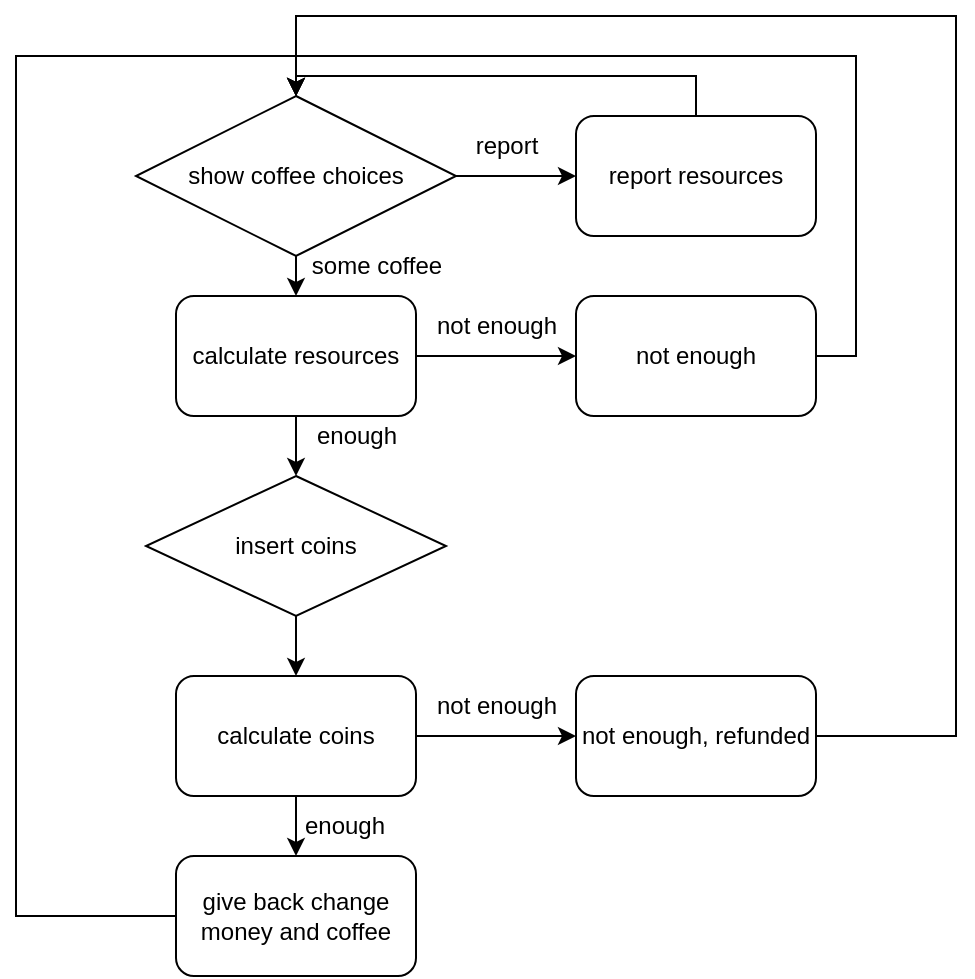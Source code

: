 <mxfile version="20.8.3" type="device"><diagram id="C5RBs43oDa-KdzZeNtuy" name="Page-1"><mxGraphModel dx="794" dy="1597" grid="1" gridSize="10" guides="1" tooltips="1" connect="1" arrows="1" fold="1" page="1" pageScale="1" pageWidth="827" pageHeight="1169" math="0" shadow="0"><root><mxCell id="WIyWlLk6GJQsqaUBKTNV-0"/><mxCell id="WIyWlLk6GJQsqaUBKTNV-1" parent="WIyWlLk6GJQsqaUBKTNV-0"/><mxCell id="CPI227kgQJ6mCPIHmSXN-9" style="edgeStyle=orthogonalEdgeStyle;rounded=0;orthogonalLoop=1;jettySize=auto;html=1;exitX=1;exitY=0.5;exitDx=0;exitDy=0;" edge="1" parent="WIyWlLk6GJQsqaUBKTNV-1" source="CPI227kgQJ6mCPIHmSXN-0" target="CPI227kgQJ6mCPIHmSXN-1"><mxGeometry relative="1" as="geometry"/></mxCell><mxCell id="CPI227kgQJ6mCPIHmSXN-11" style="edgeStyle=orthogonalEdgeStyle;rounded=0;orthogonalLoop=1;jettySize=auto;html=1;exitX=0.5;exitY=1;exitDx=0;exitDy=0;entryX=0.5;entryY=0;entryDx=0;entryDy=0;" edge="1" parent="WIyWlLk6GJQsqaUBKTNV-1" source="CPI227kgQJ6mCPIHmSXN-0" target="CPI227kgQJ6mCPIHmSXN-7"><mxGeometry relative="1" as="geometry"/></mxCell><mxCell id="CPI227kgQJ6mCPIHmSXN-0" value="show coffee choices" style="rhombus;whiteSpace=wrap;html=1;" vertex="1" parent="WIyWlLk6GJQsqaUBKTNV-1"><mxGeometry x="310" y="20" width="160" height="80" as="geometry"/></mxCell><mxCell id="CPI227kgQJ6mCPIHmSXN-22" style="edgeStyle=orthogonalEdgeStyle;rounded=0;orthogonalLoop=1;jettySize=auto;html=1;exitX=0.5;exitY=0;exitDx=0;exitDy=0;entryX=0.5;entryY=0;entryDx=0;entryDy=0;" edge="1" parent="WIyWlLk6GJQsqaUBKTNV-1" source="CPI227kgQJ6mCPIHmSXN-1" target="CPI227kgQJ6mCPIHmSXN-0"><mxGeometry relative="1" as="geometry"/></mxCell><mxCell id="CPI227kgQJ6mCPIHmSXN-1" value="report resources" style="rounded=1;whiteSpace=wrap;html=1;" vertex="1" parent="WIyWlLk6GJQsqaUBKTNV-1"><mxGeometry x="530" y="30" width="120" height="60" as="geometry"/></mxCell><mxCell id="CPI227kgQJ6mCPIHmSXN-17" style="edgeStyle=orthogonalEdgeStyle;rounded=0;orthogonalLoop=1;jettySize=auto;html=1;exitX=0.5;exitY=1;exitDx=0;exitDy=0;entryX=0.5;entryY=0;entryDx=0;entryDy=0;" edge="1" parent="WIyWlLk6GJQsqaUBKTNV-1" source="CPI227kgQJ6mCPIHmSXN-2" target="CPI227kgQJ6mCPIHmSXN-4"><mxGeometry relative="1" as="geometry"/></mxCell><mxCell id="CPI227kgQJ6mCPIHmSXN-2" value="insert coins" style="rhombus;whiteSpace=wrap;html=1;" vertex="1" parent="WIyWlLk6GJQsqaUBKTNV-1"><mxGeometry x="315" y="210" width="150" height="70" as="geometry"/></mxCell><mxCell id="CPI227kgQJ6mCPIHmSXN-18" style="edgeStyle=orthogonalEdgeStyle;rounded=0;orthogonalLoop=1;jettySize=auto;html=1;exitX=1;exitY=0.5;exitDx=0;exitDy=0;entryX=0;entryY=0.5;entryDx=0;entryDy=0;" edge="1" parent="WIyWlLk6GJQsqaUBKTNV-1" source="CPI227kgQJ6mCPIHmSXN-4" target="CPI227kgQJ6mCPIHmSXN-5"><mxGeometry relative="1" as="geometry"/></mxCell><mxCell id="CPI227kgQJ6mCPIHmSXN-20" style="edgeStyle=orthogonalEdgeStyle;rounded=0;orthogonalLoop=1;jettySize=auto;html=1;exitX=0.5;exitY=1;exitDx=0;exitDy=0;entryX=0.5;entryY=0;entryDx=0;entryDy=0;" edge="1" parent="WIyWlLk6GJQsqaUBKTNV-1" source="CPI227kgQJ6mCPIHmSXN-4" target="CPI227kgQJ6mCPIHmSXN-6"><mxGeometry relative="1" as="geometry"/></mxCell><mxCell id="CPI227kgQJ6mCPIHmSXN-4" value="calculate coins" style="rounded=1;whiteSpace=wrap;html=1;" vertex="1" parent="WIyWlLk6GJQsqaUBKTNV-1"><mxGeometry x="330" y="310" width="120" height="60" as="geometry"/></mxCell><mxCell id="CPI227kgQJ6mCPIHmSXN-24" style="edgeStyle=orthogonalEdgeStyle;rounded=0;orthogonalLoop=1;jettySize=auto;html=1;exitX=1;exitY=0.5;exitDx=0;exitDy=0;entryX=0.5;entryY=0;entryDx=0;entryDy=0;" edge="1" parent="WIyWlLk6GJQsqaUBKTNV-1" source="CPI227kgQJ6mCPIHmSXN-5" target="CPI227kgQJ6mCPIHmSXN-0"><mxGeometry relative="1" as="geometry"><mxPoint x="700" y="-34" as="targetPoint"/><Array as="points"><mxPoint x="720" y="340"/><mxPoint x="720" y="-20"/><mxPoint x="390" y="-20"/></Array></mxGeometry></mxCell><mxCell id="CPI227kgQJ6mCPIHmSXN-5" value="not enough, refunded" style="rounded=1;whiteSpace=wrap;html=1;" vertex="1" parent="WIyWlLk6GJQsqaUBKTNV-1"><mxGeometry x="530" y="310" width="120" height="60" as="geometry"/></mxCell><mxCell id="CPI227kgQJ6mCPIHmSXN-26" style="edgeStyle=orthogonalEdgeStyle;rounded=0;orthogonalLoop=1;jettySize=auto;html=1;exitX=0;exitY=0.5;exitDx=0;exitDy=0;entryX=0.5;entryY=0;entryDx=0;entryDy=0;" edge="1" parent="WIyWlLk6GJQsqaUBKTNV-1" source="CPI227kgQJ6mCPIHmSXN-6" target="CPI227kgQJ6mCPIHmSXN-0"><mxGeometry relative="1" as="geometry"><mxPoint x="240" y="10" as="targetPoint"/><Array as="points"><mxPoint x="250" y="430"/><mxPoint x="250"/><mxPoint x="390"/></Array></mxGeometry></mxCell><mxCell id="CPI227kgQJ6mCPIHmSXN-6" value="give back change money and coffee" style="rounded=1;whiteSpace=wrap;html=1;" vertex="1" parent="WIyWlLk6GJQsqaUBKTNV-1"><mxGeometry x="330" y="400" width="120" height="60" as="geometry"/></mxCell><mxCell id="CPI227kgQJ6mCPIHmSXN-13" style="edgeStyle=orthogonalEdgeStyle;rounded=0;orthogonalLoop=1;jettySize=auto;html=1;exitX=1;exitY=0.5;exitDx=0;exitDy=0;entryX=0;entryY=0.5;entryDx=0;entryDy=0;" edge="1" parent="WIyWlLk6GJQsqaUBKTNV-1" source="CPI227kgQJ6mCPIHmSXN-7" target="CPI227kgQJ6mCPIHmSXN-8"><mxGeometry relative="1" as="geometry"/></mxCell><mxCell id="CPI227kgQJ6mCPIHmSXN-15" style="edgeStyle=orthogonalEdgeStyle;rounded=0;orthogonalLoop=1;jettySize=auto;html=1;exitX=0.5;exitY=1;exitDx=0;exitDy=0;entryX=0.5;entryY=0;entryDx=0;entryDy=0;" edge="1" parent="WIyWlLk6GJQsqaUBKTNV-1" source="CPI227kgQJ6mCPIHmSXN-7" target="CPI227kgQJ6mCPIHmSXN-2"><mxGeometry relative="1" as="geometry"/></mxCell><mxCell id="CPI227kgQJ6mCPIHmSXN-7" value="calculate resources" style="rounded=1;whiteSpace=wrap;html=1;" vertex="1" parent="WIyWlLk6GJQsqaUBKTNV-1"><mxGeometry x="330" y="120" width="120" height="60" as="geometry"/></mxCell><mxCell id="CPI227kgQJ6mCPIHmSXN-23" style="edgeStyle=orthogonalEdgeStyle;rounded=0;orthogonalLoop=1;jettySize=auto;html=1;exitX=1;exitY=0.5;exitDx=0;exitDy=0;entryX=0.5;entryY=0;entryDx=0;entryDy=0;" edge="1" parent="WIyWlLk6GJQsqaUBKTNV-1" source="CPI227kgQJ6mCPIHmSXN-8" target="CPI227kgQJ6mCPIHmSXN-0"><mxGeometry relative="1" as="geometry"/></mxCell><mxCell id="CPI227kgQJ6mCPIHmSXN-8" value="not enough" style="rounded=1;whiteSpace=wrap;html=1;" vertex="1" parent="WIyWlLk6GJQsqaUBKTNV-1"><mxGeometry x="530" y="120" width="120" height="60" as="geometry"/></mxCell><mxCell id="CPI227kgQJ6mCPIHmSXN-10" value="report" style="text;html=1;align=center;verticalAlign=middle;resizable=0;points=[];autosize=1;strokeColor=none;fillColor=none;" vertex="1" parent="WIyWlLk6GJQsqaUBKTNV-1"><mxGeometry x="470" y="30" width="50" height="30" as="geometry"/></mxCell><mxCell id="CPI227kgQJ6mCPIHmSXN-12" value="some coffee" style="text;html=1;align=center;verticalAlign=middle;resizable=0;points=[];autosize=1;strokeColor=none;fillColor=none;" vertex="1" parent="WIyWlLk6GJQsqaUBKTNV-1"><mxGeometry x="390" y="90" width="80" height="30" as="geometry"/></mxCell><mxCell id="CPI227kgQJ6mCPIHmSXN-14" value="not enough" style="text;html=1;align=center;verticalAlign=middle;resizable=0;points=[];autosize=1;strokeColor=none;fillColor=none;" vertex="1" parent="WIyWlLk6GJQsqaUBKTNV-1"><mxGeometry x="450" y="120" width="80" height="30" as="geometry"/></mxCell><mxCell id="CPI227kgQJ6mCPIHmSXN-16" value="enough" style="text;html=1;align=center;verticalAlign=middle;resizable=0;points=[];autosize=1;strokeColor=none;fillColor=none;" vertex="1" parent="WIyWlLk6GJQsqaUBKTNV-1"><mxGeometry x="390" y="175" width="60" height="30" as="geometry"/></mxCell><mxCell id="CPI227kgQJ6mCPIHmSXN-19" value="not enough" style="text;html=1;align=center;verticalAlign=middle;resizable=0;points=[];autosize=1;strokeColor=none;fillColor=none;" vertex="1" parent="WIyWlLk6GJQsqaUBKTNV-1"><mxGeometry x="450" y="310" width="80" height="30" as="geometry"/></mxCell><mxCell id="CPI227kgQJ6mCPIHmSXN-21" value="enough" style="text;html=1;align=center;verticalAlign=middle;resizable=0;points=[];autosize=1;strokeColor=none;fillColor=none;" vertex="1" parent="WIyWlLk6GJQsqaUBKTNV-1"><mxGeometry x="384" y="370" width="60" height="30" as="geometry"/></mxCell></root></mxGraphModel></diagram></mxfile>